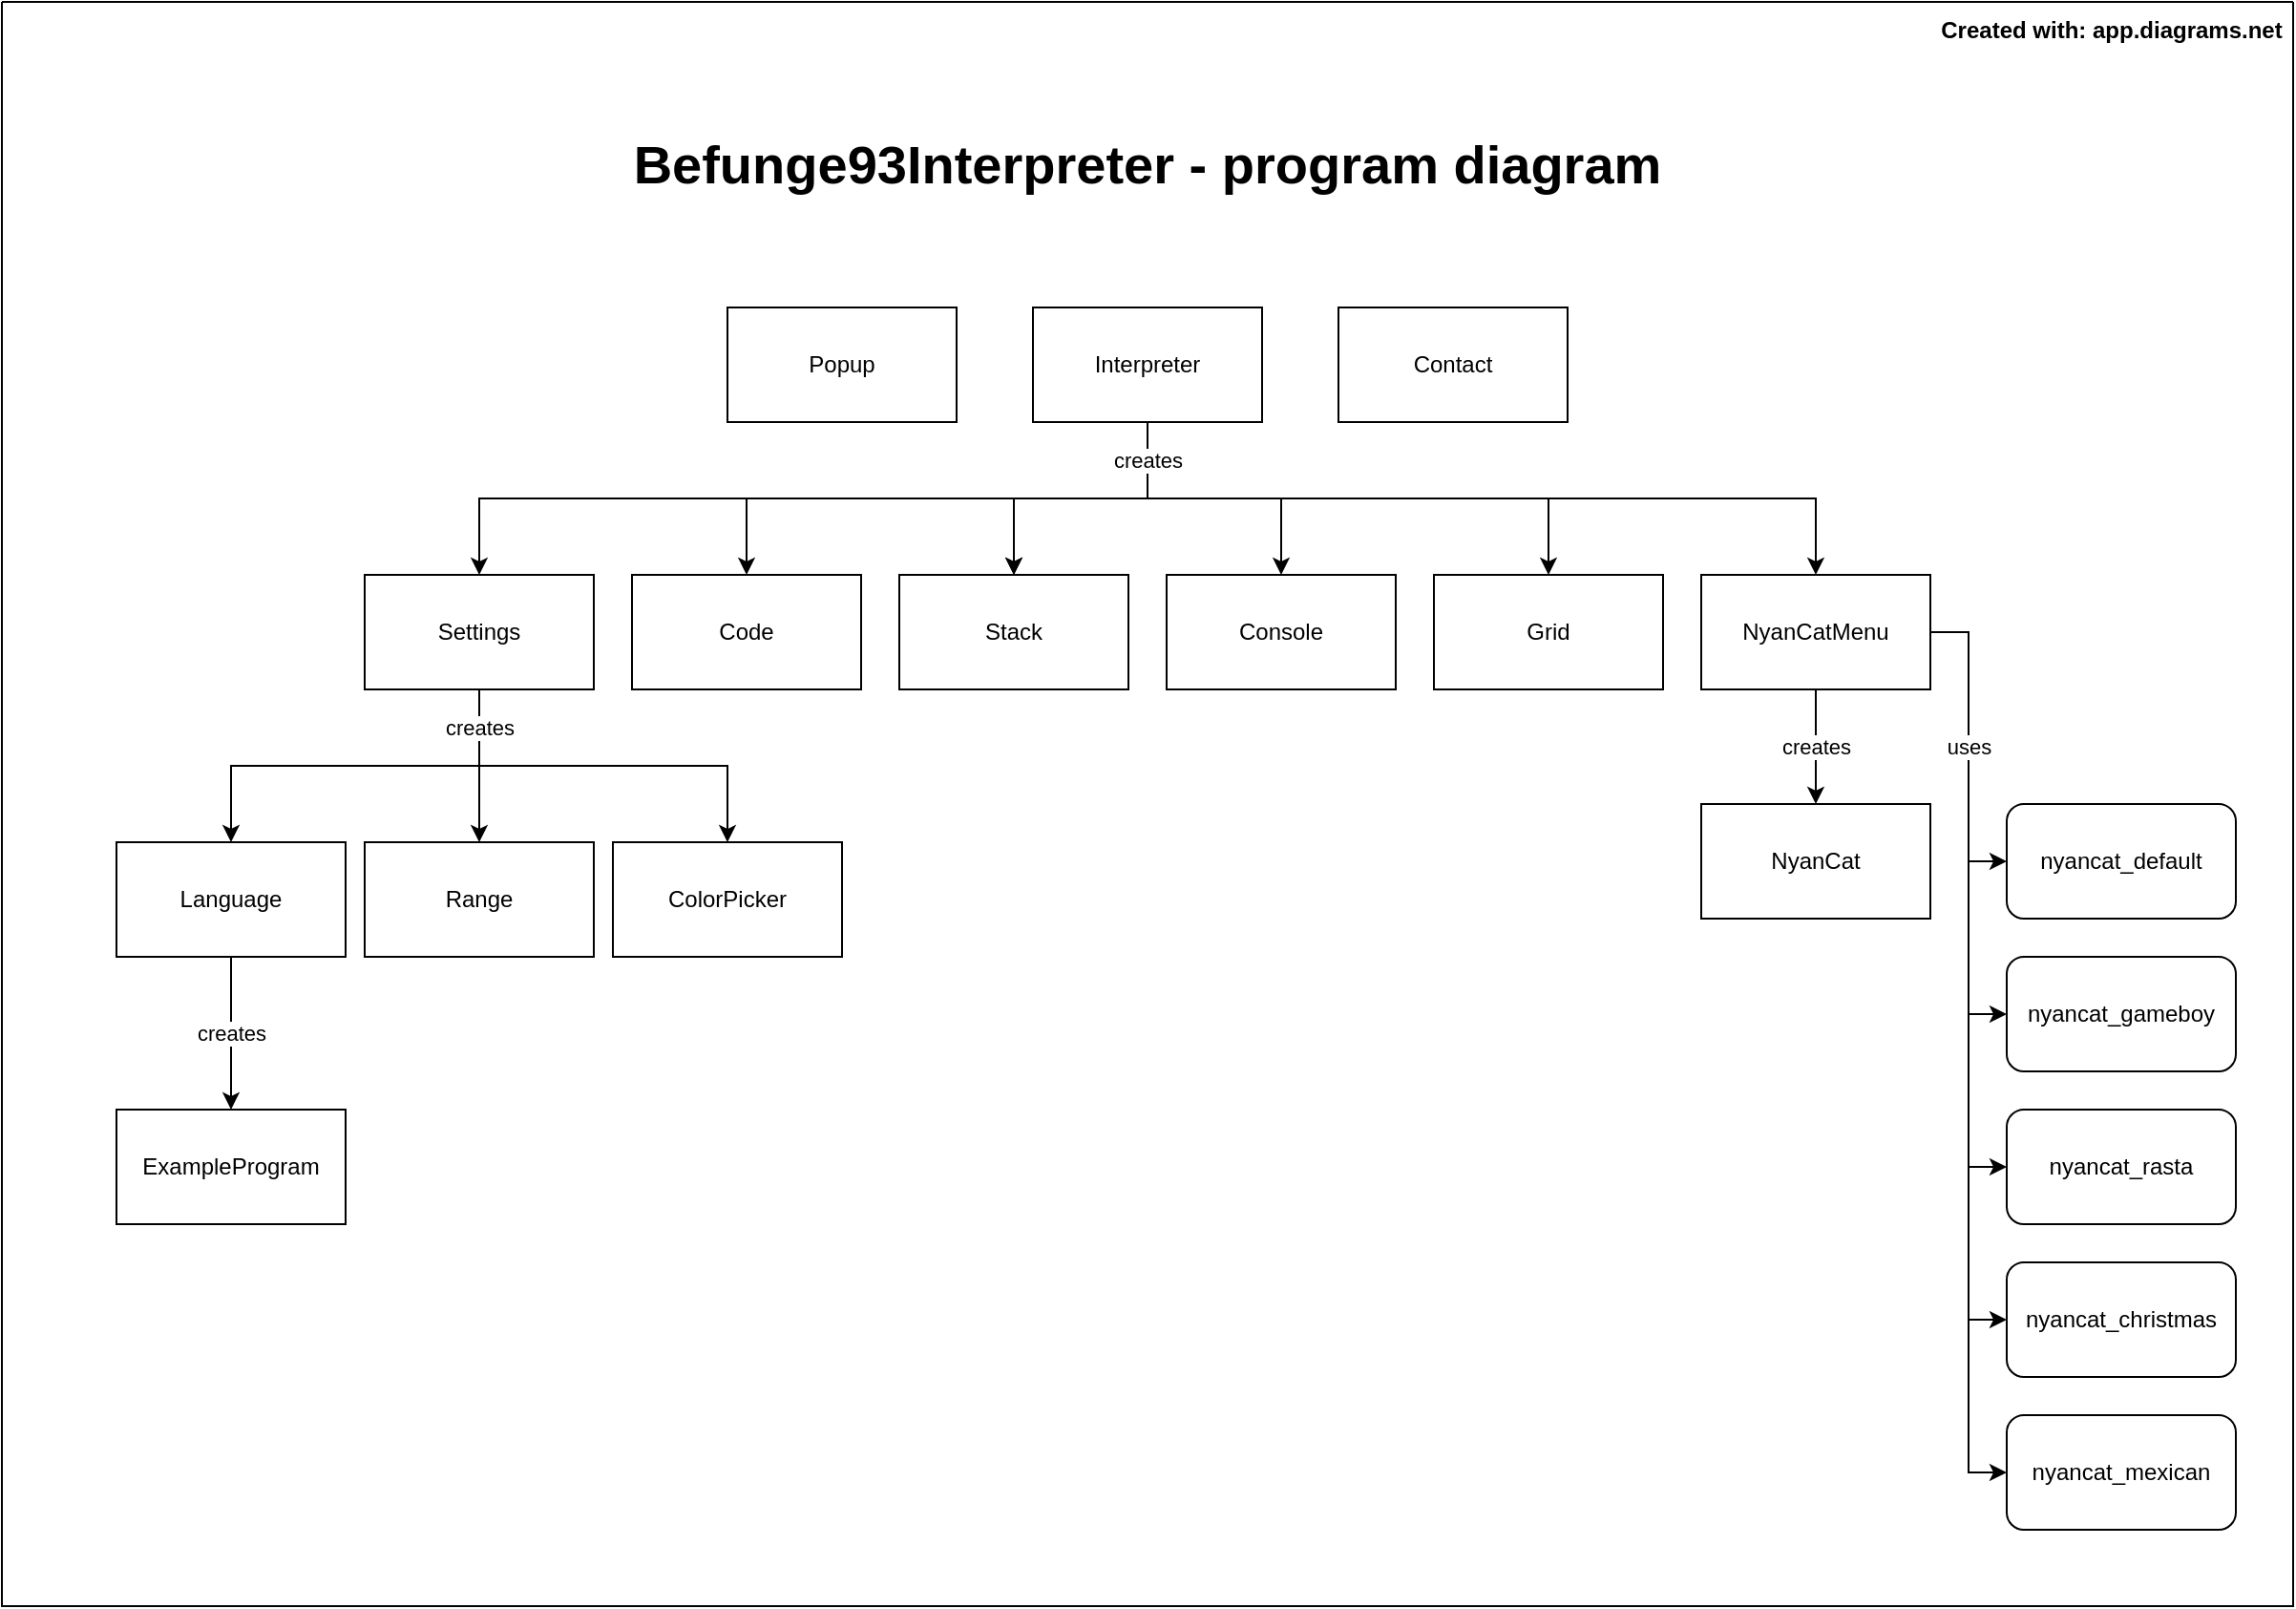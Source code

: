 <mxfile version="25.0.3">
  <diagram id="d7x9QkdLYVESTeXDn6s2" name="Strona-1">
    <mxGraphModel dx="1451" dy="853" grid="1" gridSize="10" guides="1" tooltips="1" connect="1" arrows="1" fold="1" page="1" pageScale="1" pageWidth="1200" pageHeight="1600" math="0" shadow="0">
      <root>
        <mxCell id="0" />
        <mxCell id="1" parent="0" />
        <mxCell id="qUHiKCZmazpI1G1EhrRY-134" value="" style="swimlane;startSize=0;strokeColor=default;strokeWidth=1;" parent="1" vertex="1">
          <mxGeometry width="1200" height="840" as="geometry">
            <mxRectangle width="50" height="40" as="alternateBounds" />
          </mxGeometry>
        </mxCell>
        <mxCell id="HZxmBzxSfUTEYyeFS2q9-19" style="edgeStyle=orthogonalEdgeStyle;rounded=0;orthogonalLoop=1;jettySize=auto;html=1;entryX=0.5;entryY=0;entryDx=0;entryDy=0;" edge="1" parent="qUHiKCZmazpI1G1EhrRY-134" source="qUHiKCZmazpI1G1EhrRY-128" target="HZxmBzxSfUTEYyeFS2q9-13">
          <mxGeometry relative="1" as="geometry">
            <Array as="points">
              <mxPoint x="600" y="260" />
              <mxPoint x="250" y="260" />
            </Array>
          </mxGeometry>
        </mxCell>
        <mxCell id="HZxmBzxSfUTEYyeFS2q9-20" style="edgeStyle=orthogonalEdgeStyle;rounded=0;orthogonalLoop=1;jettySize=auto;html=1;entryX=0.5;entryY=0;entryDx=0;entryDy=0;" edge="1" parent="qUHiKCZmazpI1G1EhrRY-134" source="qUHiKCZmazpI1G1EhrRY-128" target="HZxmBzxSfUTEYyeFS2q9-11">
          <mxGeometry relative="1" as="geometry">
            <Array as="points">
              <mxPoint x="600" y="260" />
              <mxPoint x="390" y="260" />
            </Array>
          </mxGeometry>
        </mxCell>
        <mxCell id="HZxmBzxSfUTEYyeFS2q9-21" style="edgeStyle=orthogonalEdgeStyle;rounded=0;orthogonalLoop=1;jettySize=auto;html=1;exitX=0.5;exitY=1;exitDx=0;exitDy=0;entryX=0.5;entryY=0;entryDx=0;entryDy=0;" edge="1" parent="qUHiKCZmazpI1G1EhrRY-134" source="qUHiKCZmazpI1G1EhrRY-128" target="HZxmBzxSfUTEYyeFS2q9-10">
          <mxGeometry relative="1" as="geometry">
            <Array as="points">
              <mxPoint x="600" y="260" />
              <mxPoint x="530" y="260" />
            </Array>
          </mxGeometry>
        </mxCell>
        <mxCell id="HZxmBzxSfUTEYyeFS2q9-22" style="edgeStyle=orthogonalEdgeStyle;rounded=0;orthogonalLoop=1;jettySize=auto;html=1;entryX=0.5;entryY=0;entryDx=0;entryDy=0;" edge="1" parent="qUHiKCZmazpI1G1EhrRY-134" source="qUHiKCZmazpI1G1EhrRY-128" target="HZxmBzxSfUTEYyeFS2q9-9">
          <mxGeometry relative="1" as="geometry">
            <Array as="points">
              <mxPoint x="600" y="260" />
              <mxPoint x="670" y="260" />
            </Array>
          </mxGeometry>
        </mxCell>
        <mxCell id="HZxmBzxSfUTEYyeFS2q9-24" value="" style="edgeStyle=orthogonalEdgeStyle;rounded=0;orthogonalLoop=1;jettySize=auto;html=1;" edge="1" parent="qUHiKCZmazpI1G1EhrRY-134" source="qUHiKCZmazpI1G1EhrRY-128" target="HZxmBzxSfUTEYyeFS2q9-10">
          <mxGeometry relative="1" as="geometry" />
        </mxCell>
        <mxCell id="HZxmBzxSfUTEYyeFS2q9-25" style="edgeStyle=orthogonalEdgeStyle;rounded=0;orthogonalLoop=1;jettySize=auto;html=1;entryX=0.5;entryY=0;entryDx=0;entryDy=0;" edge="1" parent="qUHiKCZmazpI1G1EhrRY-134" source="qUHiKCZmazpI1G1EhrRY-128" target="HZxmBzxSfUTEYyeFS2q9-12">
          <mxGeometry relative="1" as="geometry">
            <Array as="points">
              <mxPoint x="600" y="260" />
              <mxPoint x="810" y="260" />
            </Array>
          </mxGeometry>
        </mxCell>
        <mxCell id="HZxmBzxSfUTEYyeFS2q9-26" value="creates" style="edgeStyle=orthogonalEdgeStyle;rounded=0;orthogonalLoop=1;jettySize=auto;html=1;entryX=0.5;entryY=0;entryDx=0;entryDy=0;" edge="1" parent="qUHiKCZmazpI1G1EhrRY-134" source="qUHiKCZmazpI1G1EhrRY-128" target="HZxmBzxSfUTEYyeFS2q9-1">
          <mxGeometry x="-0.907" relative="1" as="geometry">
            <Array as="points">
              <mxPoint x="600" y="260" />
              <mxPoint x="950" y="260" />
            </Array>
            <mxPoint as="offset" />
          </mxGeometry>
        </mxCell>
        <mxCell id="qUHiKCZmazpI1G1EhrRY-128" value="Interpreter" style="rounded=0;whiteSpace=wrap;html=1;" parent="qUHiKCZmazpI1G1EhrRY-134" vertex="1">
          <mxGeometry x="540" y="160" width="120" height="60" as="geometry" />
        </mxCell>
        <mxCell id="qUHiKCZmazpI1G1EhrRY-152" value="Created with: app.diagrams.net" style="text;html=1;strokeColor=none;fillColor=none;align=center;verticalAlign=middle;whiteSpace=wrap;rounded=0;strokeWidth=2;fontStyle=1" parent="qUHiKCZmazpI1G1EhrRY-134" vertex="1">
          <mxGeometry x="1010" width="190" height="30" as="geometry" />
        </mxCell>
        <mxCell id="I7plZfuhkyHUxym0sDsi-2" value="&lt;font style=&quot;font-size: 28px;&quot;&gt;&lt;b style=&quot;&quot;&gt;Befunge93Interpreter -&amp;nbsp;&lt;/b&gt;&lt;b&gt;program diagram&lt;/b&gt;&lt;br&gt;&lt;/font&gt;" style="text;html=1;strokeColor=none;fillColor=none;align=center;verticalAlign=middle;whiteSpace=wrap;rounded=0;fontSize=24;" parent="qUHiKCZmazpI1G1EhrRY-134" vertex="1">
          <mxGeometry x="300.08" y="60" width="600" height="50" as="geometry" />
        </mxCell>
        <mxCell id="HZxmBzxSfUTEYyeFS2q9-27" value="creates" style="edgeStyle=orthogonalEdgeStyle;rounded=0;orthogonalLoop=1;jettySize=auto;html=1;entryX=0.5;entryY=0;entryDx=0;entryDy=0;" edge="1" parent="qUHiKCZmazpI1G1EhrRY-134" source="HZxmBzxSfUTEYyeFS2q9-1" target="HZxmBzxSfUTEYyeFS2q9-2">
          <mxGeometry relative="1" as="geometry" />
        </mxCell>
        <mxCell id="HZxmBzxSfUTEYyeFS2q9-32" value="" style="edgeStyle=orthogonalEdgeStyle;rounded=0;orthogonalLoop=1;jettySize=auto;html=1;" edge="1" parent="qUHiKCZmazpI1G1EhrRY-134" source="HZxmBzxSfUTEYyeFS2q9-1" target="HZxmBzxSfUTEYyeFS2q9-3">
          <mxGeometry relative="1" as="geometry">
            <Array as="points">
              <mxPoint x="1030" y="330" />
              <mxPoint x="1030" y="450" />
            </Array>
          </mxGeometry>
        </mxCell>
        <mxCell id="HZxmBzxSfUTEYyeFS2q9-33" style="edgeStyle=orthogonalEdgeStyle;rounded=0;orthogonalLoop=1;jettySize=auto;html=1;entryX=0;entryY=0.5;entryDx=0;entryDy=0;" edge="1" parent="qUHiKCZmazpI1G1EhrRY-134" source="HZxmBzxSfUTEYyeFS2q9-1" target="HZxmBzxSfUTEYyeFS2q9-5">
          <mxGeometry relative="1" as="geometry" />
        </mxCell>
        <mxCell id="HZxmBzxSfUTEYyeFS2q9-34" style="edgeStyle=orthogonalEdgeStyle;rounded=0;orthogonalLoop=1;jettySize=auto;html=1;entryX=0;entryY=0.5;entryDx=0;entryDy=0;" edge="1" parent="qUHiKCZmazpI1G1EhrRY-134" source="HZxmBzxSfUTEYyeFS2q9-1" target="HZxmBzxSfUTEYyeFS2q9-6">
          <mxGeometry relative="1" as="geometry" />
        </mxCell>
        <mxCell id="HZxmBzxSfUTEYyeFS2q9-35" style="edgeStyle=orthogonalEdgeStyle;rounded=0;orthogonalLoop=1;jettySize=auto;html=1;entryX=0;entryY=0.5;entryDx=0;entryDy=0;" edge="1" parent="qUHiKCZmazpI1G1EhrRY-134" source="HZxmBzxSfUTEYyeFS2q9-1" target="HZxmBzxSfUTEYyeFS2q9-4">
          <mxGeometry relative="1" as="geometry" />
        </mxCell>
        <mxCell id="HZxmBzxSfUTEYyeFS2q9-36" value="uses" style="edgeStyle=orthogonalEdgeStyle;rounded=0;orthogonalLoop=1;jettySize=auto;html=1;entryX=0;entryY=0.5;entryDx=0;entryDy=0;" edge="1" parent="qUHiKCZmazpI1G1EhrRY-134" source="HZxmBzxSfUTEYyeFS2q9-1" target="HZxmBzxSfUTEYyeFS2q9-7">
          <mxGeometry x="-0.667" relative="1" as="geometry">
            <mxPoint as="offset" />
          </mxGeometry>
        </mxCell>
        <mxCell id="HZxmBzxSfUTEYyeFS2q9-1" value="NyanCatMenu" style="rounded=0;whiteSpace=wrap;html=1;" vertex="1" parent="qUHiKCZmazpI1G1EhrRY-134">
          <mxGeometry x="890" y="300" width="120" height="60" as="geometry" />
        </mxCell>
        <mxCell id="HZxmBzxSfUTEYyeFS2q9-2" value="NyanCat" style="rounded=0;whiteSpace=wrap;html=1;" vertex="1" parent="qUHiKCZmazpI1G1EhrRY-134">
          <mxGeometry x="890" y="420" width="120" height="60" as="geometry" />
        </mxCell>
        <mxCell id="HZxmBzxSfUTEYyeFS2q9-3" value="nyancat_default" style="rounded=1;whiteSpace=wrap;html=1;" vertex="1" parent="qUHiKCZmazpI1G1EhrRY-134">
          <mxGeometry x="1050" y="420" width="120" height="60" as="geometry" />
        </mxCell>
        <mxCell id="HZxmBzxSfUTEYyeFS2q9-4" value="nyancat_christmas" style="rounded=1;whiteSpace=wrap;html=1;" vertex="1" parent="qUHiKCZmazpI1G1EhrRY-134">
          <mxGeometry x="1050" y="660" width="120" height="60" as="geometry" />
        </mxCell>
        <mxCell id="HZxmBzxSfUTEYyeFS2q9-5" value="nyancat_gameboy" style="rounded=1;whiteSpace=wrap;html=1;" vertex="1" parent="qUHiKCZmazpI1G1EhrRY-134">
          <mxGeometry x="1050" y="500" width="120" height="60" as="geometry" />
        </mxCell>
        <mxCell id="HZxmBzxSfUTEYyeFS2q9-6" value="nyancat_rasta" style="rounded=1;whiteSpace=wrap;html=1;" vertex="1" parent="qUHiKCZmazpI1G1EhrRY-134">
          <mxGeometry x="1050" y="580" width="120" height="60" as="geometry" />
        </mxCell>
        <mxCell id="HZxmBzxSfUTEYyeFS2q9-7" value="nyancat_mexican" style="rounded=1;whiteSpace=wrap;html=1;" vertex="1" parent="qUHiKCZmazpI1G1EhrRY-134">
          <mxGeometry x="1050" y="740" width="120" height="60" as="geometry" />
        </mxCell>
        <mxCell id="HZxmBzxSfUTEYyeFS2q9-8" value="Popup" style="rounded=0;whiteSpace=wrap;html=1;" vertex="1" parent="qUHiKCZmazpI1G1EhrRY-134">
          <mxGeometry x="380" y="160" width="120" height="60" as="geometry" />
        </mxCell>
        <mxCell id="HZxmBzxSfUTEYyeFS2q9-9" value="Console" style="rounded=0;whiteSpace=wrap;html=1;" vertex="1" parent="qUHiKCZmazpI1G1EhrRY-134">
          <mxGeometry x="610" y="300" width="120" height="60" as="geometry" />
        </mxCell>
        <mxCell id="HZxmBzxSfUTEYyeFS2q9-10" value="Stack" style="rounded=0;whiteSpace=wrap;html=1;" vertex="1" parent="qUHiKCZmazpI1G1EhrRY-134">
          <mxGeometry x="470" y="300" width="120" height="60" as="geometry" />
        </mxCell>
        <mxCell id="HZxmBzxSfUTEYyeFS2q9-11" value="Code" style="rounded=0;whiteSpace=wrap;html=1;" vertex="1" parent="qUHiKCZmazpI1G1EhrRY-134">
          <mxGeometry x="330" y="300" width="120" height="60" as="geometry" />
        </mxCell>
        <mxCell id="HZxmBzxSfUTEYyeFS2q9-12" value="Grid" style="rounded=0;whiteSpace=wrap;html=1;" vertex="1" parent="qUHiKCZmazpI1G1EhrRY-134">
          <mxGeometry x="750" y="300" width="120" height="60" as="geometry" />
        </mxCell>
        <mxCell id="HZxmBzxSfUTEYyeFS2q9-28" style="edgeStyle=orthogonalEdgeStyle;rounded=0;orthogonalLoop=1;jettySize=auto;html=1;entryX=0.5;entryY=0;entryDx=0;entryDy=0;" edge="1" parent="qUHiKCZmazpI1G1EhrRY-134" source="HZxmBzxSfUTEYyeFS2q9-13" target="HZxmBzxSfUTEYyeFS2q9-14">
          <mxGeometry relative="1" as="geometry">
            <Array as="points">
              <mxPoint x="250" y="400" />
              <mxPoint x="120" y="400" />
            </Array>
          </mxGeometry>
        </mxCell>
        <mxCell id="HZxmBzxSfUTEYyeFS2q9-29" style="edgeStyle=orthogonalEdgeStyle;rounded=0;orthogonalLoop=1;jettySize=auto;html=1;entryX=0.5;entryY=0;entryDx=0;entryDy=0;" edge="1" parent="qUHiKCZmazpI1G1EhrRY-134" source="HZxmBzxSfUTEYyeFS2q9-13" target="HZxmBzxSfUTEYyeFS2q9-17">
          <mxGeometry relative="1" as="geometry" />
        </mxCell>
        <mxCell id="HZxmBzxSfUTEYyeFS2q9-30" value="creates" style="edgeStyle=orthogonalEdgeStyle;rounded=0;orthogonalLoop=1;jettySize=auto;html=1;entryX=0.5;entryY=0;entryDx=0;entryDy=0;" edge="1" parent="qUHiKCZmazpI1G1EhrRY-134" source="HZxmBzxSfUTEYyeFS2q9-13" target="HZxmBzxSfUTEYyeFS2q9-16">
          <mxGeometry x="-0.809" relative="1" as="geometry">
            <Array as="points">
              <mxPoint x="250" y="400" />
              <mxPoint x="380" y="400" />
            </Array>
            <mxPoint as="offset" />
          </mxGeometry>
        </mxCell>
        <mxCell id="HZxmBzxSfUTEYyeFS2q9-13" value="Settings" style="rounded=0;whiteSpace=wrap;html=1;" vertex="1" parent="qUHiKCZmazpI1G1EhrRY-134">
          <mxGeometry x="190" y="300" width="120" height="60" as="geometry" />
        </mxCell>
        <mxCell id="HZxmBzxSfUTEYyeFS2q9-31" value="creates" style="edgeStyle=orthogonalEdgeStyle;rounded=0;orthogonalLoop=1;jettySize=auto;html=1;entryX=0.5;entryY=0;entryDx=0;entryDy=0;" edge="1" parent="qUHiKCZmazpI1G1EhrRY-134" source="HZxmBzxSfUTEYyeFS2q9-14" target="HZxmBzxSfUTEYyeFS2q9-18">
          <mxGeometry relative="1" as="geometry" />
        </mxCell>
        <mxCell id="HZxmBzxSfUTEYyeFS2q9-14" value="Language" style="rounded=0;whiteSpace=wrap;html=1;" vertex="1" parent="qUHiKCZmazpI1G1EhrRY-134">
          <mxGeometry x="60" y="440" width="120" height="60" as="geometry" />
        </mxCell>
        <mxCell id="HZxmBzxSfUTEYyeFS2q9-15" value="Contact" style="rounded=0;whiteSpace=wrap;html=1;" vertex="1" parent="qUHiKCZmazpI1G1EhrRY-134">
          <mxGeometry x="700" y="160" width="120" height="60" as="geometry" />
        </mxCell>
        <mxCell id="HZxmBzxSfUTEYyeFS2q9-16" value="ColorPicker" style="rounded=0;whiteSpace=wrap;html=1;" vertex="1" parent="qUHiKCZmazpI1G1EhrRY-134">
          <mxGeometry x="320" y="440" width="120" height="60" as="geometry" />
        </mxCell>
        <mxCell id="HZxmBzxSfUTEYyeFS2q9-17" value="Range" style="rounded=0;whiteSpace=wrap;html=1;" vertex="1" parent="qUHiKCZmazpI1G1EhrRY-134">
          <mxGeometry x="190" y="440" width="120" height="60" as="geometry" />
        </mxCell>
        <mxCell id="HZxmBzxSfUTEYyeFS2q9-18" value="ExampleProgram" style="rounded=0;whiteSpace=wrap;html=1;" vertex="1" parent="qUHiKCZmazpI1G1EhrRY-134">
          <mxGeometry x="60" y="580" width="120" height="60" as="geometry" />
        </mxCell>
      </root>
    </mxGraphModel>
  </diagram>
</mxfile>
